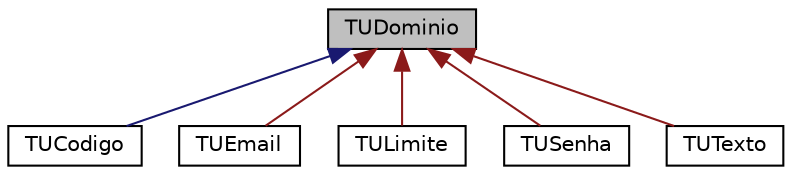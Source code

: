 digraph "TUDominio"
{
 // LATEX_PDF_SIZE
  edge [fontname="Helvetica",fontsize="10",labelfontname="Helvetica",labelfontsize="10"];
  node [fontname="Helvetica",fontsize="10",shape=record];
  Node1 [label="TUDominio",height=0.2,width=0.4,color="black", fillcolor="grey75", style="filled", fontcolor="black",tooltip=" "];
  Node1 -> Node2 [dir="back",color="midnightblue",fontsize="10",style="solid",fontname="Helvetica"];
  Node2 [label="TUCodigo",height=0.2,width=0.4,color="black", fillcolor="white", style="filled",URL="$classTUCodigo.html",tooltip=" "];
  Node1 -> Node3 [dir="back",color="firebrick4",fontsize="10",style="solid",fontname="Helvetica"];
  Node3 [label="TUEmail",height=0.2,width=0.4,color="black", fillcolor="white", style="filled",URL="$classTUEmail.html",tooltip=" "];
  Node1 -> Node4 [dir="back",color="firebrick4",fontsize="10",style="solid",fontname="Helvetica"];
  Node4 [label="TULimite",height=0.2,width=0.4,color="black", fillcolor="white", style="filled",URL="$classTULimite.html",tooltip=" "];
  Node1 -> Node5 [dir="back",color="firebrick4",fontsize="10",style="solid",fontname="Helvetica"];
  Node5 [label="TUSenha",height=0.2,width=0.4,color="black", fillcolor="white", style="filled",URL="$classTUSenha.html",tooltip=" "];
  Node1 -> Node6 [dir="back",color="firebrick4",fontsize="10",style="solid",fontname="Helvetica"];
  Node6 [label="TUTexto",height=0.2,width=0.4,color="black", fillcolor="white", style="filled",URL="$classTUTexto.html",tooltip=" "];
}
